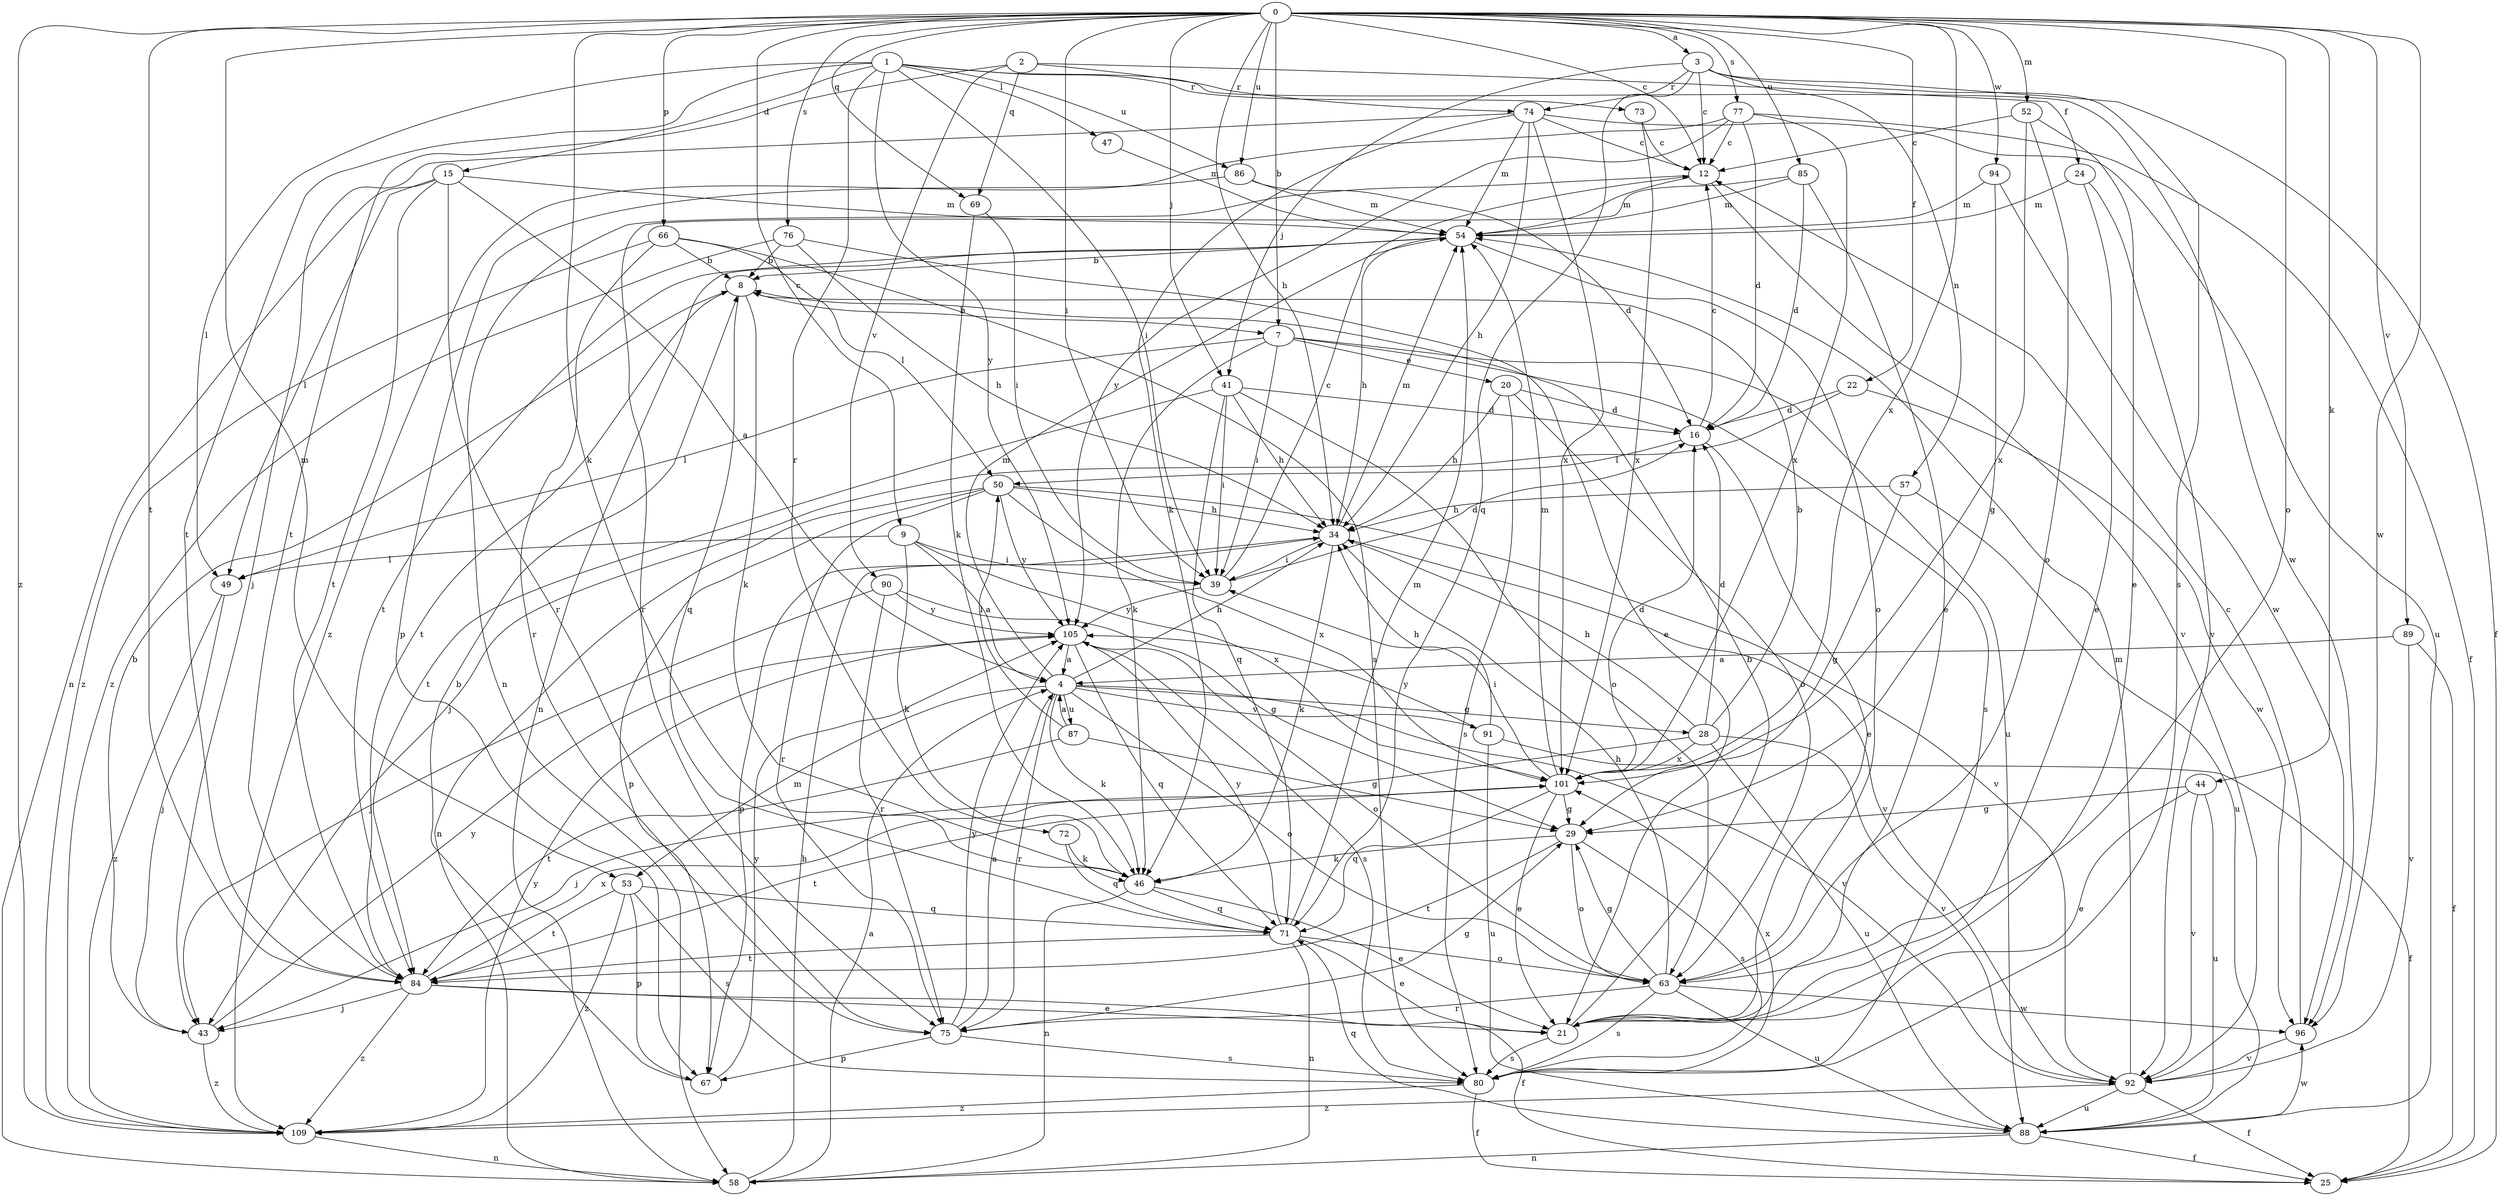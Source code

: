 strict digraph  {
0;
1;
2;
3;
4;
7;
8;
9;
12;
15;
16;
20;
21;
22;
24;
25;
28;
29;
34;
39;
41;
43;
44;
46;
47;
49;
50;
52;
53;
54;
57;
58;
63;
66;
67;
69;
71;
72;
73;
74;
75;
76;
77;
80;
84;
85;
86;
87;
88;
89;
90;
91;
92;
94;
96;
101;
105;
109;
0 -> 3  [label=a];
0 -> 7  [label=b];
0 -> 9  [label=c];
0 -> 12  [label=c];
0 -> 22  [label=f];
0 -> 34  [label=h];
0 -> 39  [label=i];
0 -> 41  [label=j];
0 -> 44  [label=k];
0 -> 46  [label=k];
0 -> 52  [label=m];
0 -> 53  [label=m];
0 -> 63  [label=o];
0 -> 66  [label=p];
0 -> 69  [label=q];
0 -> 76  [label=s];
0 -> 77  [label=s];
0 -> 84  [label=t];
0 -> 85  [label=u];
0 -> 86  [label=u];
0 -> 89  [label=v];
0 -> 94  [label=w];
0 -> 96  [label=w];
0 -> 101  [label=x];
0 -> 109  [label=z];
1 -> 15  [label=d];
1 -> 39  [label=i];
1 -> 47  [label=l];
1 -> 49  [label=l];
1 -> 72  [label=r];
1 -> 73  [label=r];
1 -> 84  [label=t];
1 -> 86  [label=u];
1 -> 96  [label=w];
1 -> 105  [label=y];
2 -> 24  [label=f];
2 -> 69  [label=q];
2 -> 74  [label=r];
2 -> 84  [label=t];
2 -> 90  [label=v];
3 -> 12  [label=c];
3 -> 25  [label=f];
3 -> 41  [label=j];
3 -> 57  [label=n];
3 -> 71  [label=q];
3 -> 74  [label=r];
3 -> 80  [label=s];
4 -> 28  [label=g];
4 -> 34  [label=h];
4 -> 46  [label=k];
4 -> 53  [label=m];
4 -> 54  [label=m];
4 -> 63  [label=o];
4 -> 75  [label=r];
4 -> 87  [label=u];
4 -> 91  [label=v];
4 -> 92  [label=v];
7 -> 20  [label=e];
7 -> 39  [label=i];
7 -> 46  [label=k];
7 -> 49  [label=l];
7 -> 80  [label=s];
7 -> 88  [label=u];
8 -> 7  [label=b];
8 -> 46  [label=k];
8 -> 71  [label=q];
8 -> 84  [label=t];
9 -> 4  [label=a];
9 -> 39  [label=i];
9 -> 46  [label=k];
9 -> 49  [label=l];
9 -> 101  [label=x];
12 -> 54  [label=m];
12 -> 58  [label=n];
12 -> 92  [label=v];
15 -> 4  [label=a];
15 -> 49  [label=l];
15 -> 54  [label=m];
15 -> 58  [label=n];
15 -> 75  [label=r];
15 -> 84  [label=t];
16 -> 12  [label=c];
16 -> 21  [label=e];
16 -> 50  [label=l];
20 -> 16  [label=d];
20 -> 34  [label=h];
20 -> 63  [label=o];
20 -> 80  [label=s];
21 -> 8  [label=b];
21 -> 80  [label=s];
22 -> 16  [label=d];
22 -> 43  [label=j];
22 -> 96  [label=w];
24 -> 21  [label=e];
24 -> 54  [label=m];
24 -> 92  [label=v];
28 -> 8  [label=b];
28 -> 16  [label=d];
28 -> 34  [label=h];
28 -> 43  [label=j];
28 -> 88  [label=u];
28 -> 92  [label=v];
28 -> 101  [label=x];
29 -> 46  [label=k];
29 -> 63  [label=o];
29 -> 80  [label=s];
29 -> 84  [label=t];
34 -> 39  [label=i];
34 -> 46  [label=k];
34 -> 54  [label=m];
34 -> 67  [label=p];
34 -> 92  [label=v];
39 -> 12  [label=c];
39 -> 16  [label=d];
39 -> 105  [label=y];
41 -> 16  [label=d];
41 -> 34  [label=h];
41 -> 39  [label=i];
41 -> 63  [label=o];
41 -> 71  [label=q];
41 -> 84  [label=t];
43 -> 8  [label=b];
43 -> 105  [label=y];
43 -> 109  [label=z];
44 -> 21  [label=e];
44 -> 29  [label=g];
44 -> 88  [label=u];
44 -> 92  [label=v];
46 -> 21  [label=e];
46 -> 58  [label=n];
46 -> 71  [label=q];
47 -> 54  [label=m];
49 -> 43  [label=j];
49 -> 109  [label=z];
50 -> 34  [label=h];
50 -> 58  [label=n];
50 -> 67  [label=p];
50 -> 75  [label=r];
50 -> 92  [label=v];
50 -> 101  [label=x];
50 -> 105  [label=y];
52 -> 12  [label=c];
52 -> 21  [label=e];
52 -> 63  [label=o];
52 -> 101  [label=x];
53 -> 67  [label=p];
53 -> 71  [label=q];
53 -> 80  [label=s];
53 -> 84  [label=t];
53 -> 109  [label=z];
54 -> 8  [label=b];
54 -> 34  [label=h];
54 -> 58  [label=n];
54 -> 63  [label=o];
54 -> 84  [label=t];
57 -> 29  [label=g];
57 -> 34  [label=h];
57 -> 88  [label=u];
58 -> 4  [label=a];
58 -> 34  [label=h];
63 -> 29  [label=g];
63 -> 34  [label=h];
63 -> 75  [label=r];
63 -> 80  [label=s];
63 -> 88  [label=u];
63 -> 96  [label=w];
66 -> 8  [label=b];
66 -> 50  [label=l];
66 -> 75  [label=r];
66 -> 80  [label=s];
66 -> 109  [label=z];
67 -> 8  [label=b];
67 -> 105  [label=y];
69 -> 39  [label=i];
69 -> 46  [label=k];
71 -> 21  [label=e];
71 -> 54  [label=m];
71 -> 58  [label=n];
71 -> 63  [label=o];
71 -> 84  [label=t];
71 -> 105  [label=y];
72 -> 46  [label=k];
72 -> 71  [label=q];
73 -> 12  [label=c];
73 -> 101  [label=x];
74 -> 12  [label=c];
74 -> 34  [label=h];
74 -> 43  [label=j];
74 -> 46  [label=k];
74 -> 54  [label=m];
74 -> 88  [label=u];
74 -> 101  [label=x];
75 -> 4  [label=a];
75 -> 29  [label=g];
75 -> 67  [label=p];
75 -> 80  [label=s];
75 -> 105  [label=y];
76 -> 8  [label=b];
76 -> 21  [label=e];
76 -> 34  [label=h];
76 -> 109  [label=z];
77 -> 12  [label=c];
77 -> 16  [label=d];
77 -> 25  [label=f];
77 -> 101  [label=x];
77 -> 105  [label=y];
77 -> 109  [label=z];
80 -> 25  [label=f];
80 -> 101  [label=x];
80 -> 109  [label=z];
84 -> 21  [label=e];
84 -> 25  [label=f];
84 -> 43  [label=j];
84 -> 101  [label=x];
84 -> 109  [label=z];
85 -> 16  [label=d];
85 -> 21  [label=e];
85 -> 54  [label=m];
85 -> 75  [label=r];
86 -> 16  [label=d];
86 -> 54  [label=m];
86 -> 67  [label=p];
87 -> 4  [label=a];
87 -> 29  [label=g];
87 -> 50  [label=l];
87 -> 84  [label=t];
88 -> 25  [label=f];
88 -> 58  [label=n];
88 -> 71  [label=q];
88 -> 96  [label=w];
89 -> 4  [label=a];
89 -> 25  [label=f];
89 -> 92  [label=v];
90 -> 29  [label=g];
90 -> 43  [label=j];
90 -> 75  [label=r];
90 -> 105  [label=y];
91 -> 25  [label=f];
91 -> 34  [label=h];
91 -> 88  [label=u];
91 -> 105  [label=y];
92 -> 25  [label=f];
92 -> 54  [label=m];
92 -> 88  [label=u];
92 -> 109  [label=z];
94 -> 29  [label=g];
94 -> 54  [label=m];
94 -> 96  [label=w];
96 -> 12  [label=c];
96 -> 92  [label=v];
101 -> 16  [label=d];
101 -> 21  [label=e];
101 -> 29  [label=g];
101 -> 39  [label=i];
101 -> 54  [label=m];
101 -> 71  [label=q];
101 -> 84  [label=t];
105 -> 4  [label=a];
105 -> 63  [label=o];
105 -> 71  [label=q];
105 -> 80  [label=s];
109 -> 58  [label=n];
109 -> 105  [label=y];
}
